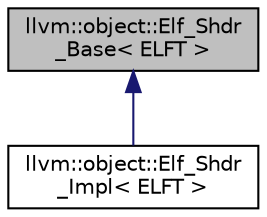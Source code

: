 digraph "llvm::object::Elf_Shdr_Base&lt; ELFT &gt;"
{
 // LATEX_PDF_SIZE
  bgcolor="transparent";
  edge [fontname="Helvetica",fontsize="10",labelfontname="Helvetica",labelfontsize="10"];
  node [fontname="Helvetica",fontsize="10",shape="box"];
  Node1 [label="llvm::object::Elf_Shdr\l_Base\< ELFT \>",height=0.2,width=0.4,color="black", fillcolor="grey75", style="filled", fontcolor="black",tooltip=" "];
  Node1 -> Node2 [dir="back",color="midnightblue",fontsize="10",style="solid",fontname="Helvetica"];
  Node2 [label="llvm::object::Elf_Shdr\l_Impl\< ELFT \>",height=0.2,width=0.4,color="black",URL="$structllvm_1_1object_1_1Elf__Shdr__Impl.html",tooltip=" "];
}
